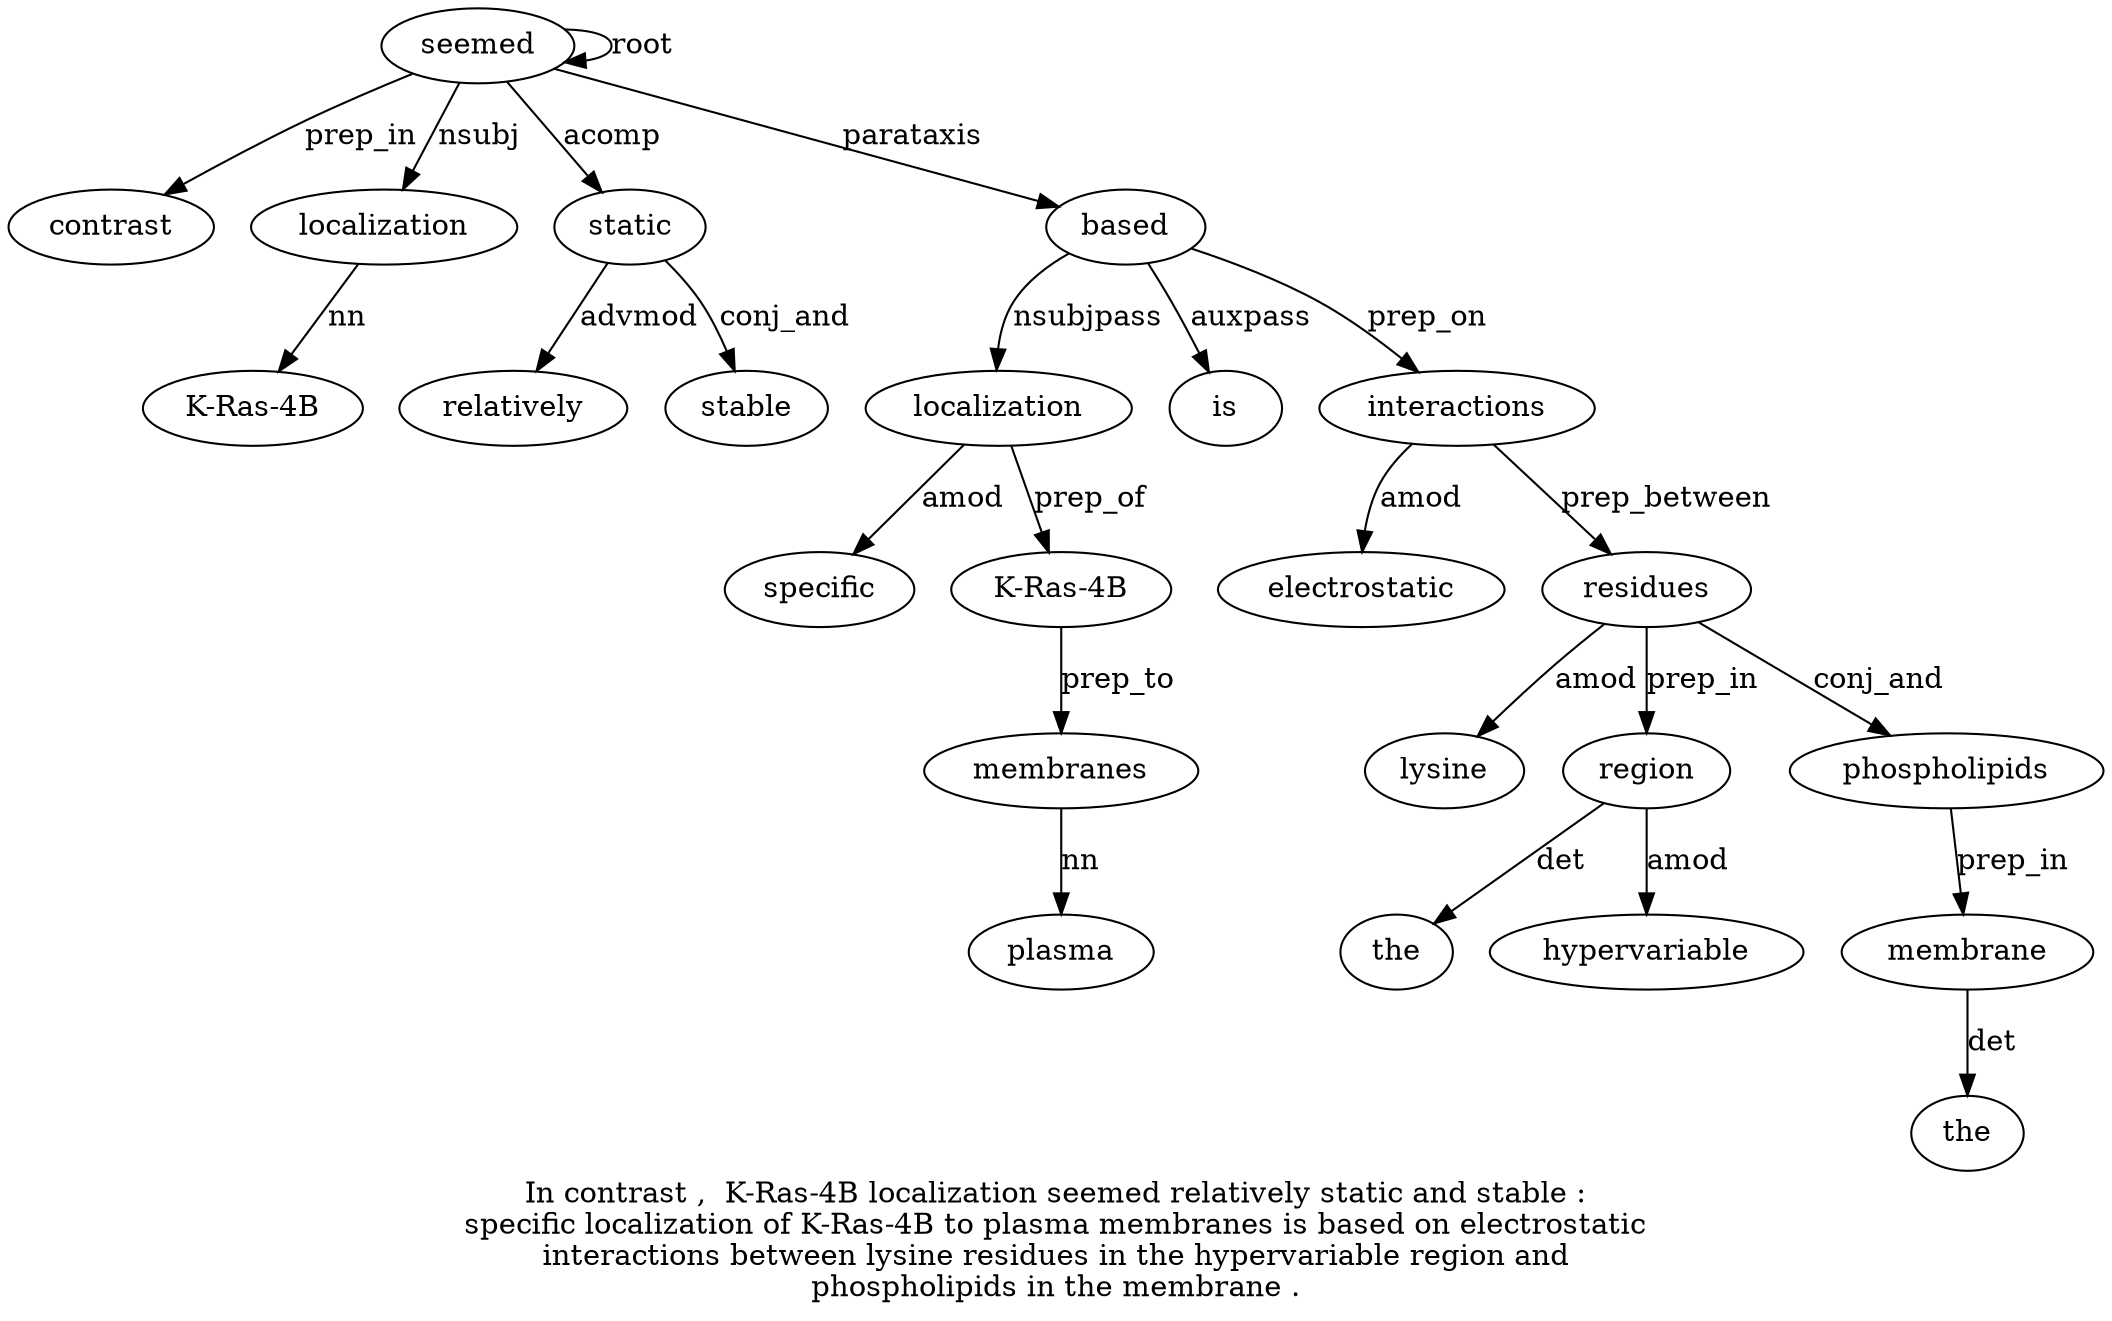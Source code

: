 digraph "In contrast ,  K-Ras-4B localization seemed relatively static and stable : specific localization of K-Ras-4B to plasma membranes is based on electrostatic interactions between lysine residues in the hypervariable region and phospholipids in the membrane ." {
label="In contrast ,  K-Ras-4B localization seemed relatively static and stable :
specific localization of K-Ras-4B to plasma membranes is based on electrostatic
interactions between lysine residues in the hypervariable region and
phospholipids in the membrane .";
seemed6 [style=filled, fillcolor=white, label=seemed];
contrast2 [style=filled, fillcolor=white, label=contrast];
seemed6 -> contrast2  [label=prep_in];
localization5 [style=filled, fillcolor=white, label=localization];
"K-Ras-4B" [style=filled, fillcolor=white, label="K-Ras-4B"];
localization5 -> "K-Ras-4B"  [label=nn];
seemed6 -> localization5  [label=nsubj];
seemed6 -> seemed6  [label=root];
static8 [style=filled, fillcolor=white, label=static];
relatively7 [style=filled, fillcolor=white, label=relatively];
static8 -> relatively7  [label=advmod];
seemed6 -> static8  [label=acomp];
stable10 [style=filled, fillcolor=white, label=stable];
static8 -> stable10  [label=conj_and];
localization13 [style=filled, fillcolor=white, label=localization];
specific12 [style=filled, fillcolor=white, label=specific];
localization13 -> specific12  [label=amod];
based20 [style=filled, fillcolor=white, label=based];
based20 -> localization13  [label=nsubjpass];
"K-Ras-4B15" [style=filled, fillcolor=white, label="K-Ras-4B"];
localization13 -> "K-Ras-4B15"  [label=prep_of];
membranes18 [style=filled, fillcolor=white, label=membranes];
plasma17 [style=filled, fillcolor=white, label=plasma];
membranes18 -> plasma17  [label=nn];
"K-Ras-4B15" -> membranes18  [label=prep_to];
is19 [style=filled, fillcolor=white, label=is];
based20 -> is19  [label=auxpass];
seemed6 -> based20  [label=parataxis];
interactions23 [style=filled, fillcolor=white, label=interactions];
electrostatic22 [style=filled, fillcolor=white, label=electrostatic];
interactions23 -> electrostatic22  [label=amod];
based20 -> interactions23  [label=prep_on];
residues26 [style=filled, fillcolor=white, label=residues];
lysine25 [style=filled, fillcolor=white, label=lysine];
residues26 -> lysine25  [label=amod];
interactions23 -> residues26  [label=prep_between];
region30 [style=filled, fillcolor=white, label=region];
the28 [style=filled, fillcolor=white, label=the];
region30 -> the28  [label=det];
hypervariable29 [style=filled, fillcolor=white, label=hypervariable];
region30 -> hypervariable29  [label=amod];
residues26 -> region30  [label=prep_in];
phospholipids32 [style=filled, fillcolor=white, label=phospholipids];
residues26 -> phospholipids32  [label=conj_and];
membrane35 [style=filled, fillcolor=white, label=membrane];
the34 [style=filled, fillcolor=white, label=the];
membrane35 -> the34  [label=det];
phospholipids32 -> membrane35  [label=prep_in];
}
